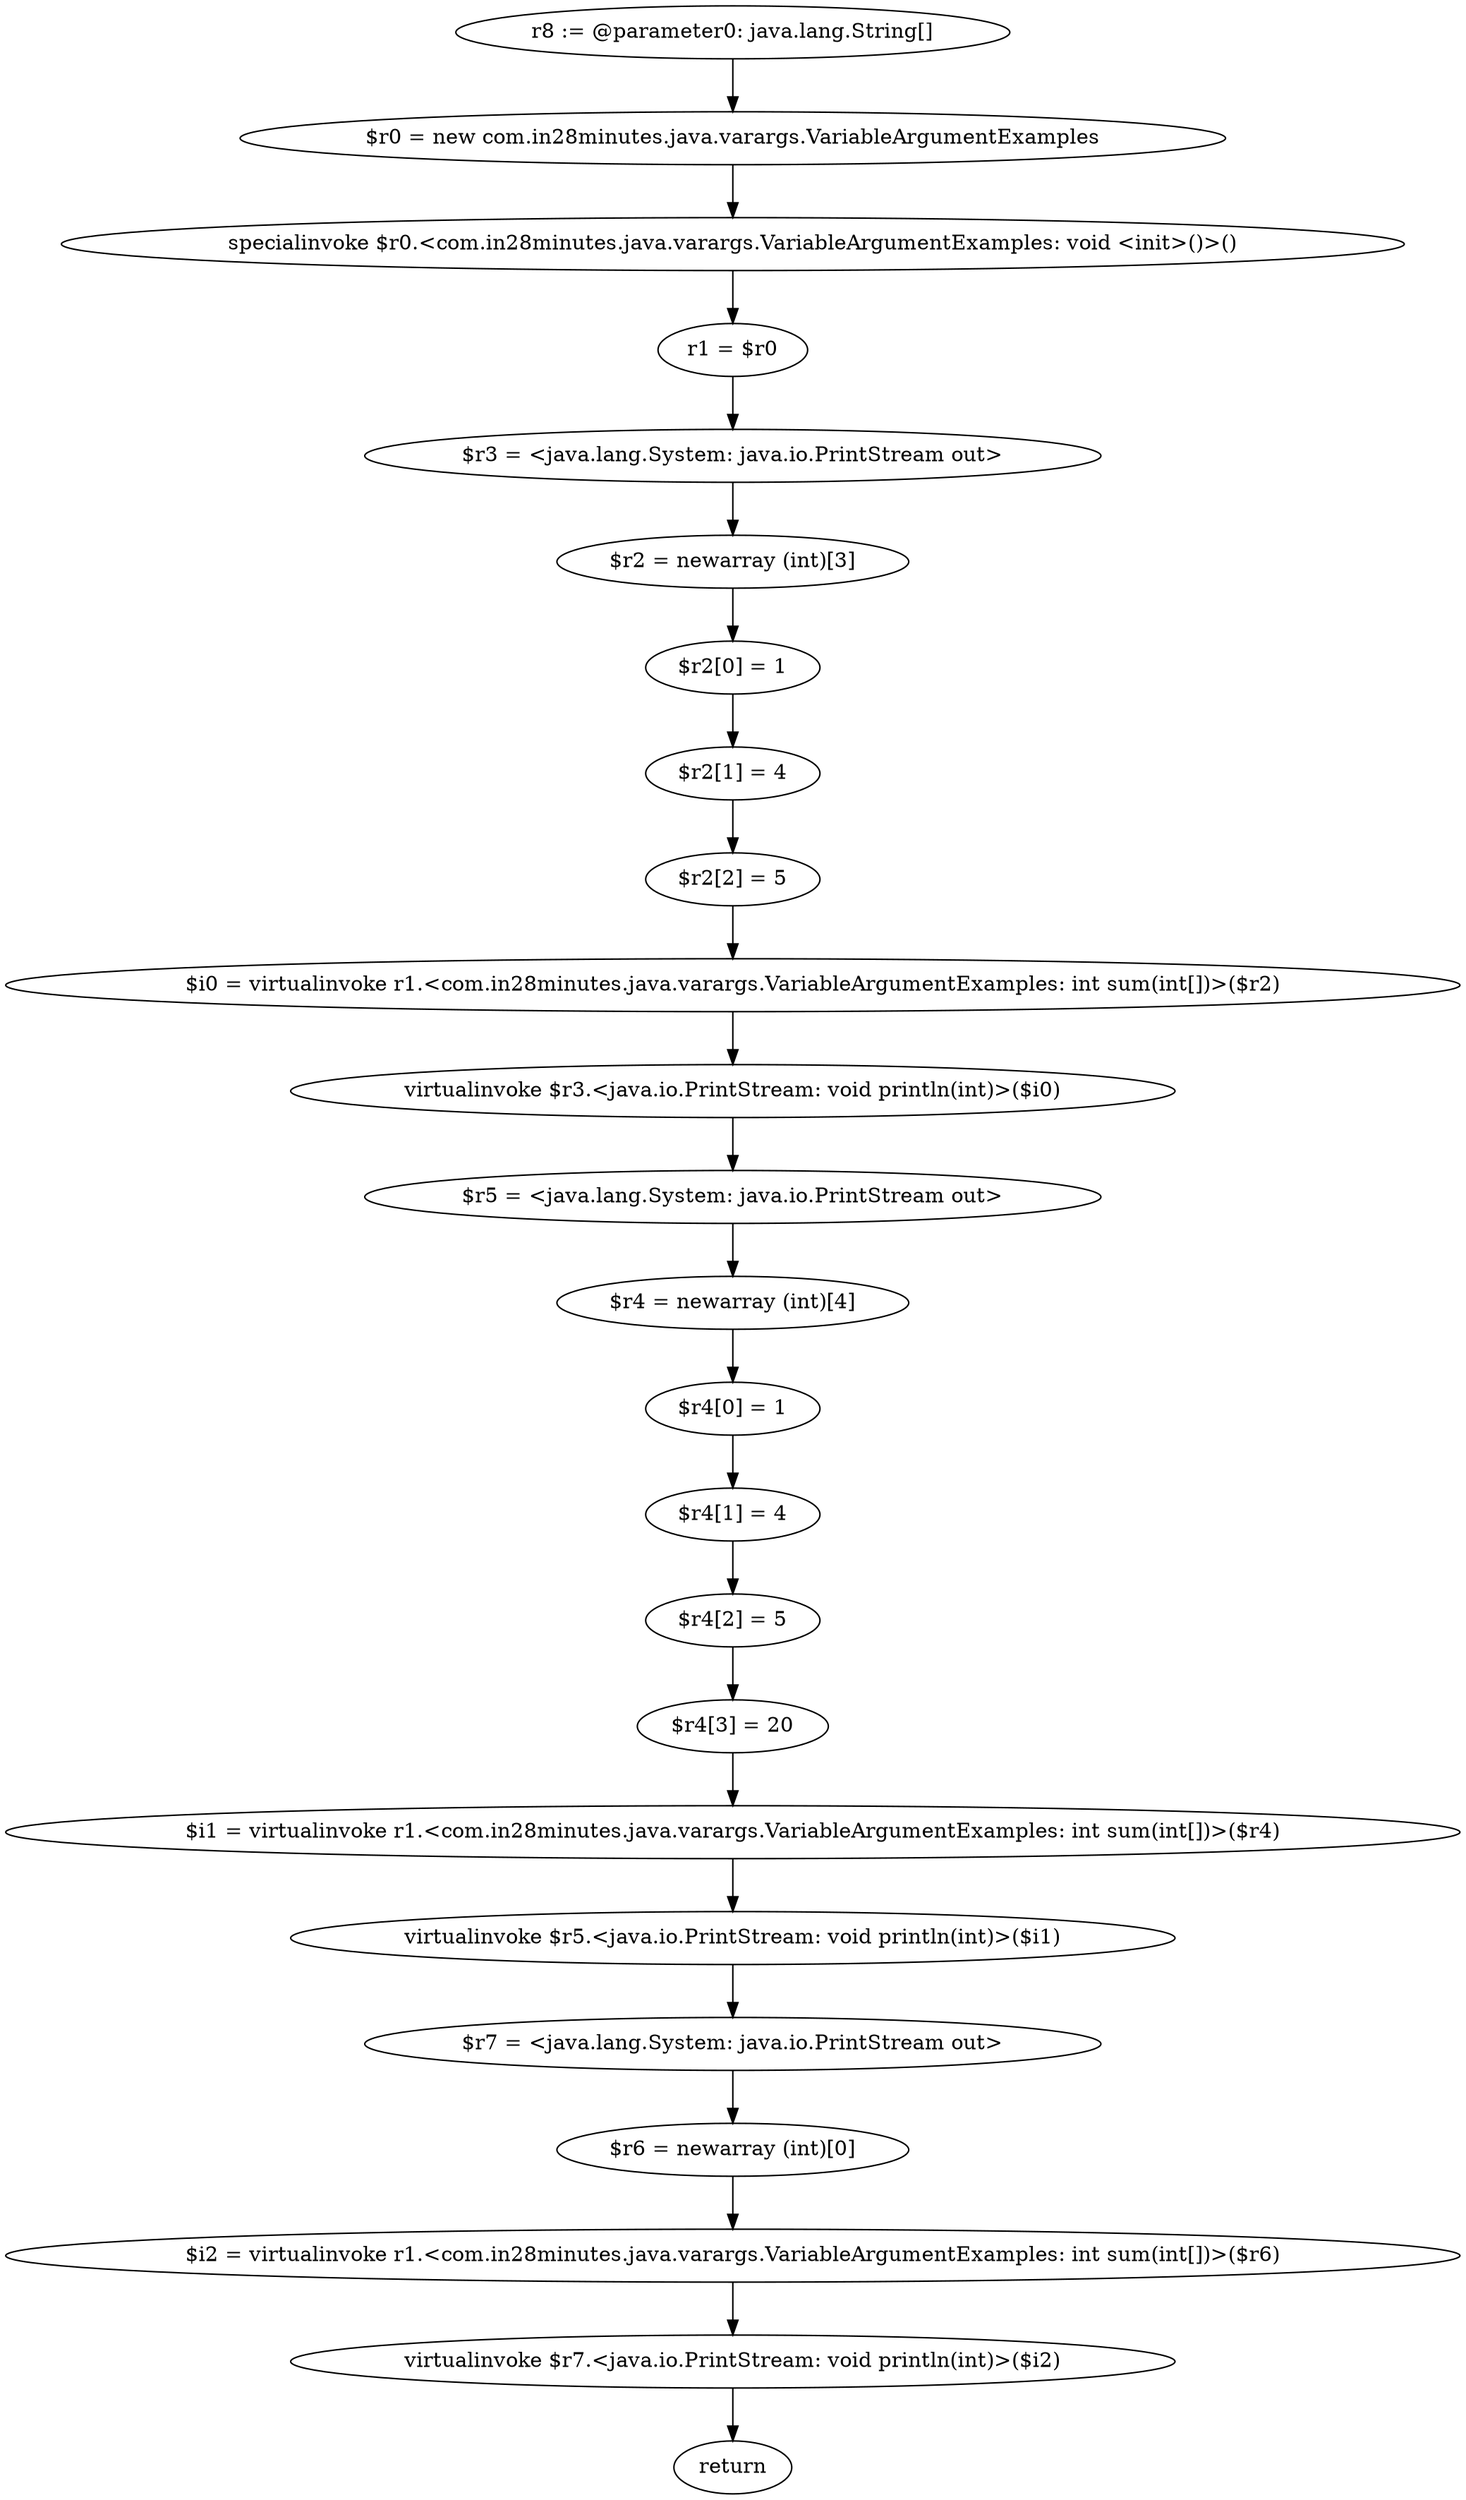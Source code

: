 digraph "unitGraph" {
    "r8 := @parameter0: java.lang.String[]"
    "$r0 = new com.in28minutes.java.varargs.VariableArgumentExamples"
    "specialinvoke $r0.<com.in28minutes.java.varargs.VariableArgumentExamples: void <init>()>()"
    "r1 = $r0"
    "$r3 = <java.lang.System: java.io.PrintStream out>"
    "$r2 = newarray (int)[3]"
    "$r2[0] = 1"
    "$r2[1] = 4"
    "$r2[2] = 5"
    "$i0 = virtualinvoke r1.<com.in28minutes.java.varargs.VariableArgumentExamples: int sum(int[])>($r2)"
    "virtualinvoke $r3.<java.io.PrintStream: void println(int)>($i0)"
    "$r5 = <java.lang.System: java.io.PrintStream out>"
    "$r4 = newarray (int)[4]"
    "$r4[0] = 1"
    "$r4[1] = 4"
    "$r4[2] = 5"
    "$r4[3] = 20"
    "$i1 = virtualinvoke r1.<com.in28minutes.java.varargs.VariableArgumentExamples: int sum(int[])>($r4)"
    "virtualinvoke $r5.<java.io.PrintStream: void println(int)>($i1)"
    "$r7 = <java.lang.System: java.io.PrintStream out>"
    "$r6 = newarray (int)[0]"
    "$i2 = virtualinvoke r1.<com.in28minutes.java.varargs.VariableArgumentExamples: int sum(int[])>($r6)"
    "virtualinvoke $r7.<java.io.PrintStream: void println(int)>($i2)"
    "return"
    "r8 := @parameter0: java.lang.String[]"->"$r0 = new com.in28minutes.java.varargs.VariableArgumentExamples";
    "$r0 = new com.in28minutes.java.varargs.VariableArgumentExamples"->"specialinvoke $r0.<com.in28minutes.java.varargs.VariableArgumentExamples: void <init>()>()";
    "specialinvoke $r0.<com.in28minutes.java.varargs.VariableArgumentExamples: void <init>()>()"->"r1 = $r0";
    "r1 = $r0"->"$r3 = <java.lang.System: java.io.PrintStream out>";
    "$r3 = <java.lang.System: java.io.PrintStream out>"->"$r2 = newarray (int)[3]";
    "$r2 = newarray (int)[3]"->"$r2[0] = 1";
    "$r2[0] = 1"->"$r2[1] = 4";
    "$r2[1] = 4"->"$r2[2] = 5";
    "$r2[2] = 5"->"$i0 = virtualinvoke r1.<com.in28minutes.java.varargs.VariableArgumentExamples: int sum(int[])>($r2)";
    "$i0 = virtualinvoke r1.<com.in28minutes.java.varargs.VariableArgumentExamples: int sum(int[])>($r2)"->"virtualinvoke $r3.<java.io.PrintStream: void println(int)>($i0)";
    "virtualinvoke $r3.<java.io.PrintStream: void println(int)>($i0)"->"$r5 = <java.lang.System: java.io.PrintStream out>";
    "$r5 = <java.lang.System: java.io.PrintStream out>"->"$r4 = newarray (int)[4]";
    "$r4 = newarray (int)[4]"->"$r4[0] = 1";
    "$r4[0] = 1"->"$r4[1] = 4";
    "$r4[1] = 4"->"$r4[2] = 5";
    "$r4[2] = 5"->"$r4[3] = 20";
    "$r4[3] = 20"->"$i1 = virtualinvoke r1.<com.in28minutes.java.varargs.VariableArgumentExamples: int sum(int[])>($r4)";
    "$i1 = virtualinvoke r1.<com.in28minutes.java.varargs.VariableArgumentExamples: int sum(int[])>($r4)"->"virtualinvoke $r5.<java.io.PrintStream: void println(int)>($i1)";
    "virtualinvoke $r5.<java.io.PrintStream: void println(int)>($i1)"->"$r7 = <java.lang.System: java.io.PrintStream out>";
    "$r7 = <java.lang.System: java.io.PrintStream out>"->"$r6 = newarray (int)[0]";
    "$r6 = newarray (int)[0]"->"$i2 = virtualinvoke r1.<com.in28minutes.java.varargs.VariableArgumentExamples: int sum(int[])>($r6)";
    "$i2 = virtualinvoke r1.<com.in28minutes.java.varargs.VariableArgumentExamples: int sum(int[])>($r6)"->"virtualinvoke $r7.<java.io.PrintStream: void println(int)>($i2)";
    "virtualinvoke $r7.<java.io.PrintStream: void println(int)>($i2)"->"return";
}

